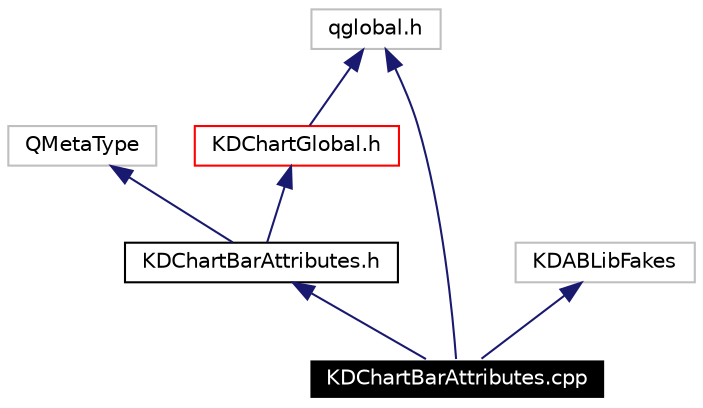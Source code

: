 digraph G
{
  edge [fontname="Helvetica",fontsize=10,labelfontname="Helvetica",labelfontsize=10];
  node [fontname="Helvetica",fontsize=10,shape=record];
  Node973 [label="KDChartBarAttributes.cpp",height=0.2,width=0.4,color="white", fillcolor="black", style="filled" fontcolor="white"];
  Node974 -> Node973 [dir=back,color="midnightblue",fontsize=10,style="solid",fontname="Helvetica"];
  Node974 [label="KDChartBarAttributes.h",height=0.2,width=0.4,color="black",URL="$_k_d_chart_bar_attributes_8h.html"];
  Node975 -> Node974 [dir=back,color="midnightblue",fontsize=10,style="solid",fontname="Helvetica"];
  Node975 [label="QMetaType",height=0.2,width=0.4,color="grey75"];
  Node976 -> Node974 [dir=back,color="midnightblue",fontsize=10,style="solid",fontname="Helvetica"];
  Node976 [label="KDChartGlobal.h",height=0.2,width=0.4,color="red",URL="$_k_d_chart_global_8h.html"];
  Node977 -> Node976 [dir=back,color="midnightblue",fontsize=10,style="solid",fontname="Helvetica"];
  Node977 [label="qglobal.h",height=0.2,width=0.4,color="grey75"];
  Node977 -> Node973 [dir=back,color="midnightblue",fontsize=10,style="solid",fontname="Helvetica"];
  Node982 -> Node973 [dir=back,color="midnightblue",fontsize=10,style="solid",fontname="Helvetica"];
  Node982 [label="KDABLibFakes",height=0.2,width=0.4,color="grey75"];
}
